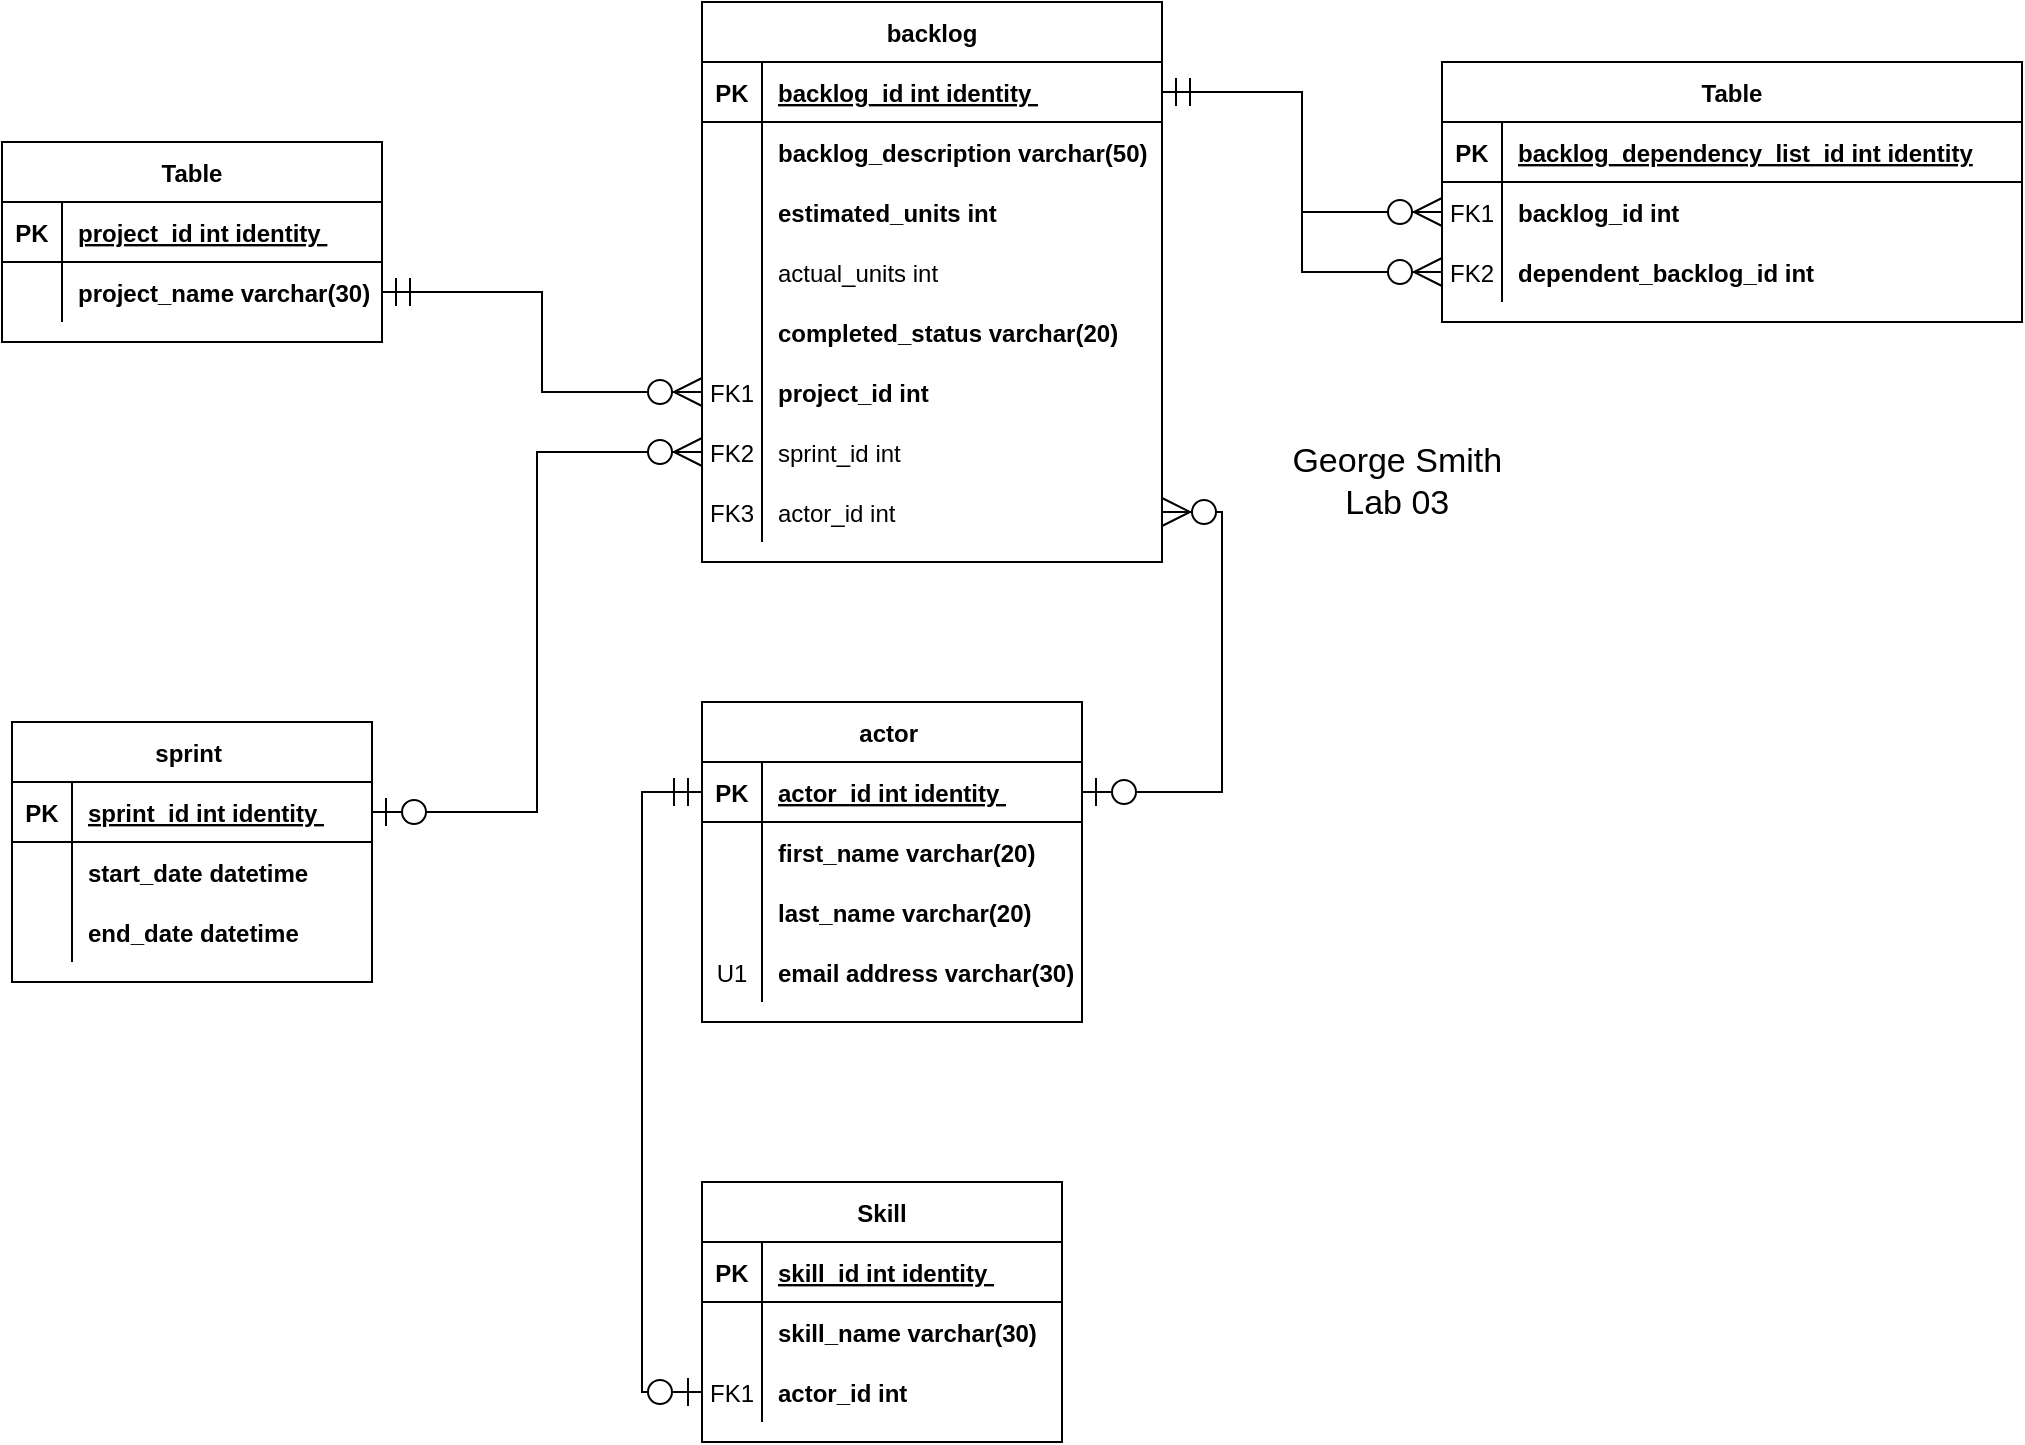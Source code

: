 <mxfile version="14.2.9" type="google"><diagram id="ZcfD6-S_rdda3pz01vPU" name="Page-1"><mxGraphModel dx="2062" dy="1122" grid="1" gridSize="10" guides="1" tooltips="1" connect="1" arrows="1" fold="1" page="1" pageScale="1" pageWidth="850" pageHeight="1100" math="0" shadow="0"><root><mxCell id="0"/><mxCell id="1" parent="0"/><mxCell id="IEmoN6UOLjcL2eTbqv5P-1" value="Table" style="shape=table;startSize=30;container=1;collapsible=1;childLayout=tableLayout;fixedRows=1;rowLines=0;fontStyle=1;align=center;resizeLast=1;" vertex="1" parent="1"><mxGeometry x="50" y="160" width="190" height="100" as="geometry"/></mxCell><mxCell id="IEmoN6UOLjcL2eTbqv5P-2" value="" style="shape=partialRectangle;collapsible=0;dropTarget=0;pointerEvents=0;fillColor=none;top=0;left=0;bottom=1;right=0;points=[[0,0.5],[1,0.5]];portConstraint=eastwest;" vertex="1" parent="IEmoN6UOLjcL2eTbqv5P-1"><mxGeometry y="30" width="190" height="30" as="geometry"/></mxCell><mxCell id="IEmoN6UOLjcL2eTbqv5P-3" value="PK" style="shape=partialRectangle;connectable=0;fillColor=none;top=0;left=0;bottom=0;right=0;fontStyle=1;overflow=hidden;" vertex="1" parent="IEmoN6UOLjcL2eTbqv5P-2"><mxGeometry width="30" height="30" as="geometry"/></mxCell><mxCell id="IEmoN6UOLjcL2eTbqv5P-4" value="project_id int identity " style="shape=partialRectangle;connectable=0;fillColor=none;top=0;left=0;bottom=0;right=0;align=left;spacingLeft=6;fontStyle=5;overflow=hidden;" vertex="1" parent="IEmoN6UOLjcL2eTbqv5P-2"><mxGeometry x="30" width="160" height="30" as="geometry"/></mxCell><mxCell id="IEmoN6UOLjcL2eTbqv5P-5" value="" style="shape=partialRectangle;collapsible=0;dropTarget=0;pointerEvents=0;fillColor=none;top=0;left=0;bottom=0;right=0;points=[[0,0.5],[1,0.5]];portConstraint=eastwest;" vertex="1" parent="IEmoN6UOLjcL2eTbqv5P-1"><mxGeometry y="60" width="190" height="30" as="geometry"/></mxCell><mxCell id="IEmoN6UOLjcL2eTbqv5P-6" value="" style="shape=partialRectangle;connectable=0;fillColor=none;top=0;left=0;bottom=0;right=0;editable=1;overflow=hidden;" vertex="1" parent="IEmoN6UOLjcL2eTbqv5P-5"><mxGeometry width="30" height="30" as="geometry"/></mxCell><mxCell id="IEmoN6UOLjcL2eTbqv5P-7" value="project_name varchar(30)" style="shape=partialRectangle;connectable=0;fillColor=none;top=0;left=0;bottom=0;right=0;align=left;spacingLeft=6;overflow=hidden;fontStyle=1" vertex="1" parent="IEmoN6UOLjcL2eTbqv5P-5"><mxGeometry x="30" width="160" height="30" as="geometry"/></mxCell><mxCell id="IEmoN6UOLjcL2eTbqv5P-14" value="backlog" style="shape=table;startSize=30;container=1;collapsible=1;childLayout=tableLayout;fixedRows=1;rowLines=0;fontStyle=1;align=center;resizeLast=1;" vertex="1" parent="1"><mxGeometry x="400" y="90" width="230" height="280" as="geometry"/></mxCell><mxCell id="IEmoN6UOLjcL2eTbqv5P-15" value="" style="shape=partialRectangle;collapsible=0;dropTarget=0;pointerEvents=0;fillColor=none;top=0;left=0;bottom=1;right=0;points=[[0,0.5],[1,0.5]];portConstraint=eastwest;" vertex="1" parent="IEmoN6UOLjcL2eTbqv5P-14"><mxGeometry y="30" width="230" height="30" as="geometry"/></mxCell><mxCell id="IEmoN6UOLjcL2eTbqv5P-16" value="PK" style="shape=partialRectangle;connectable=0;fillColor=none;top=0;left=0;bottom=0;right=0;fontStyle=1;overflow=hidden;" vertex="1" parent="IEmoN6UOLjcL2eTbqv5P-15"><mxGeometry width="30" height="30" as="geometry"/></mxCell><mxCell id="IEmoN6UOLjcL2eTbqv5P-17" value="backlog_id int identity " style="shape=partialRectangle;connectable=0;fillColor=none;top=0;left=0;bottom=0;right=0;align=left;spacingLeft=6;fontStyle=5;overflow=hidden;" vertex="1" parent="IEmoN6UOLjcL2eTbqv5P-15"><mxGeometry x="30" width="200" height="30" as="geometry"/></mxCell><mxCell id="IEmoN6UOLjcL2eTbqv5P-18" value="" style="shape=partialRectangle;collapsible=0;dropTarget=0;pointerEvents=0;fillColor=none;top=0;left=0;bottom=0;right=0;points=[[0,0.5],[1,0.5]];portConstraint=eastwest;" vertex="1" parent="IEmoN6UOLjcL2eTbqv5P-14"><mxGeometry y="60" width="230" height="30" as="geometry"/></mxCell><mxCell id="IEmoN6UOLjcL2eTbqv5P-19" value="" style="shape=partialRectangle;connectable=0;fillColor=none;top=0;left=0;bottom=0;right=0;editable=1;overflow=hidden;" vertex="1" parent="IEmoN6UOLjcL2eTbqv5P-18"><mxGeometry width="30" height="30" as="geometry"/></mxCell><mxCell id="IEmoN6UOLjcL2eTbqv5P-20" value="backlog_description varchar(50)" style="shape=partialRectangle;connectable=0;fillColor=none;top=0;left=0;bottom=0;right=0;align=left;spacingLeft=6;overflow=hidden;fontStyle=1" vertex="1" parent="IEmoN6UOLjcL2eTbqv5P-18"><mxGeometry x="30" width="200" height="30" as="geometry"/></mxCell><mxCell id="IEmoN6UOLjcL2eTbqv5P-21" value="" style="shape=partialRectangle;collapsible=0;dropTarget=0;pointerEvents=0;fillColor=none;top=0;left=0;bottom=0;right=0;points=[[0,0.5],[1,0.5]];portConstraint=eastwest;" vertex="1" parent="IEmoN6UOLjcL2eTbqv5P-14"><mxGeometry y="90" width="230" height="30" as="geometry"/></mxCell><mxCell id="IEmoN6UOLjcL2eTbqv5P-22" value="" style="shape=partialRectangle;connectable=0;fillColor=none;top=0;left=0;bottom=0;right=0;editable=1;overflow=hidden;" vertex="1" parent="IEmoN6UOLjcL2eTbqv5P-21"><mxGeometry width="30" height="30" as="geometry"/></mxCell><mxCell id="IEmoN6UOLjcL2eTbqv5P-23" value="estimated_units int " style="shape=partialRectangle;connectable=0;fillColor=none;top=0;left=0;bottom=0;right=0;align=left;spacingLeft=6;overflow=hidden;fontStyle=1" vertex="1" parent="IEmoN6UOLjcL2eTbqv5P-21"><mxGeometry x="30" width="200" height="30" as="geometry"/></mxCell><mxCell id="IEmoN6UOLjcL2eTbqv5P-24" value="" style="shape=partialRectangle;collapsible=0;dropTarget=0;pointerEvents=0;fillColor=none;top=0;left=0;bottom=0;right=0;points=[[0,0.5],[1,0.5]];portConstraint=eastwest;" vertex="1" parent="IEmoN6UOLjcL2eTbqv5P-14"><mxGeometry y="120" width="230" height="30" as="geometry"/></mxCell><mxCell id="IEmoN6UOLjcL2eTbqv5P-25" value="" style="shape=partialRectangle;connectable=0;fillColor=none;top=0;left=0;bottom=0;right=0;editable=1;overflow=hidden;" vertex="1" parent="IEmoN6UOLjcL2eTbqv5P-24"><mxGeometry width="30" height="30" as="geometry"/></mxCell><mxCell id="IEmoN6UOLjcL2eTbqv5P-26" value="actual_units int " style="shape=partialRectangle;connectable=0;fillColor=none;top=0;left=0;bottom=0;right=0;align=left;spacingLeft=6;overflow=hidden;" vertex="1" parent="IEmoN6UOLjcL2eTbqv5P-24"><mxGeometry x="30" width="200" height="30" as="geometry"/></mxCell><mxCell id="IEmoN6UOLjcL2eTbqv5P-27" value="" style="shape=partialRectangle;collapsible=0;dropTarget=0;pointerEvents=0;fillColor=none;top=0;left=0;bottom=0;right=0;points=[[0,0.5],[1,0.5]];portConstraint=eastwest;" vertex="1" parent="IEmoN6UOLjcL2eTbqv5P-14"><mxGeometry y="150" width="230" height="30" as="geometry"/></mxCell><mxCell id="IEmoN6UOLjcL2eTbqv5P-28" value="" style="shape=partialRectangle;connectable=0;fillColor=none;top=0;left=0;bottom=0;right=0;editable=1;overflow=hidden;" vertex="1" parent="IEmoN6UOLjcL2eTbqv5P-27"><mxGeometry width="30" height="30" as="geometry"/></mxCell><mxCell id="IEmoN6UOLjcL2eTbqv5P-29" value="completed_status varchar(20)" style="shape=partialRectangle;connectable=0;fillColor=none;top=0;left=0;bottom=0;right=0;align=left;spacingLeft=6;overflow=hidden;fontStyle=1" vertex="1" parent="IEmoN6UOLjcL2eTbqv5P-27"><mxGeometry x="30" width="200" height="30" as="geometry"/></mxCell><mxCell id="IEmoN6UOLjcL2eTbqv5P-30" value="" style="shape=partialRectangle;collapsible=0;dropTarget=0;pointerEvents=0;fillColor=none;top=0;left=0;bottom=0;right=0;points=[[0,0.5],[1,0.5]];portConstraint=eastwest;" vertex="1" parent="IEmoN6UOLjcL2eTbqv5P-14"><mxGeometry y="180" width="230" height="30" as="geometry"/></mxCell><mxCell id="IEmoN6UOLjcL2eTbqv5P-31" value="FK1" style="shape=partialRectangle;connectable=0;fillColor=none;top=0;left=0;bottom=0;right=0;editable=1;overflow=hidden;" vertex="1" parent="IEmoN6UOLjcL2eTbqv5P-30"><mxGeometry width="30" height="30" as="geometry"/></mxCell><mxCell id="IEmoN6UOLjcL2eTbqv5P-32" value="project_id int " style="shape=partialRectangle;connectable=0;fillColor=none;top=0;left=0;bottom=0;right=0;align=left;spacingLeft=6;overflow=hidden;fontStyle=1" vertex="1" parent="IEmoN6UOLjcL2eTbqv5P-30"><mxGeometry x="30" width="200" height="30" as="geometry"/></mxCell><mxCell id="IEmoN6UOLjcL2eTbqv5P-33" value="" style="shape=partialRectangle;collapsible=0;dropTarget=0;pointerEvents=0;fillColor=none;top=0;left=0;bottom=0;right=0;points=[[0,0.5],[1,0.5]];portConstraint=eastwest;" vertex="1" parent="IEmoN6UOLjcL2eTbqv5P-14"><mxGeometry y="210" width="230" height="30" as="geometry"/></mxCell><mxCell id="IEmoN6UOLjcL2eTbqv5P-34" value="FK2" style="shape=partialRectangle;connectable=0;fillColor=none;top=0;left=0;bottom=0;right=0;editable=1;overflow=hidden;" vertex="1" parent="IEmoN6UOLjcL2eTbqv5P-33"><mxGeometry width="30" height="30" as="geometry"/></mxCell><mxCell id="IEmoN6UOLjcL2eTbqv5P-35" value="sprint_id int " style="shape=partialRectangle;connectable=0;fillColor=none;top=0;left=0;bottom=0;right=0;align=left;spacingLeft=6;overflow=hidden;" vertex="1" parent="IEmoN6UOLjcL2eTbqv5P-33"><mxGeometry x="30" width="200" height="30" as="geometry"/></mxCell><mxCell id="IEmoN6UOLjcL2eTbqv5P-36" value="" style="shape=partialRectangle;collapsible=0;dropTarget=0;pointerEvents=0;fillColor=none;top=0;left=0;bottom=0;right=0;points=[[0,0.5],[1,0.5]];portConstraint=eastwest;" vertex="1" parent="IEmoN6UOLjcL2eTbqv5P-14"><mxGeometry y="240" width="230" height="30" as="geometry"/></mxCell><mxCell id="IEmoN6UOLjcL2eTbqv5P-37" value="FK3" style="shape=partialRectangle;connectable=0;fillColor=none;top=0;left=0;bottom=0;right=0;editable=1;overflow=hidden;" vertex="1" parent="IEmoN6UOLjcL2eTbqv5P-36"><mxGeometry width="30" height="30" as="geometry"/></mxCell><mxCell id="IEmoN6UOLjcL2eTbqv5P-38" value="actor_id int " style="shape=partialRectangle;connectable=0;fillColor=none;top=0;left=0;bottom=0;right=0;align=left;spacingLeft=6;overflow=hidden;" vertex="1" parent="IEmoN6UOLjcL2eTbqv5P-36"><mxGeometry x="30" width="200" height="30" as="geometry"/></mxCell><mxCell id="IEmoN6UOLjcL2eTbqv5P-39" value="Table" style="shape=table;startSize=30;container=1;collapsible=1;childLayout=tableLayout;fixedRows=1;rowLines=0;fontStyle=1;align=center;resizeLast=1;" vertex="1" parent="1"><mxGeometry x="770" y="120" width="290" height="130" as="geometry"/></mxCell><mxCell id="IEmoN6UOLjcL2eTbqv5P-40" value="" style="shape=partialRectangle;collapsible=0;dropTarget=0;pointerEvents=0;fillColor=none;top=0;left=0;bottom=1;right=0;points=[[0,0.5],[1,0.5]];portConstraint=eastwest;" vertex="1" parent="IEmoN6UOLjcL2eTbqv5P-39"><mxGeometry y="30" width="290" height="30" as="geometry"/></mxCell><mxCell id="IEmoN6UOLjcL2eTbqv5P-41" value="PK" style="shape=partialRectangle;connectable=0;fillColor=none;top=0;left=0;bottom=0;right=0;fontStyle=1;overflow=hidden;" vertex="1" parent="IEmoN6UOLjcL2eTbqv5P-40"><mxGeometry width="30" height="30" as="geometry"/></mxCell><mxCell id="IEmoN6UOLjcL2eTbqv5P-42" value="backlog_dependency_list_id int identity" style="shape=partialRectangle;connectable=0;fillColor=none;top=0;left=0;bottom=0;right=0;align=left;spacingLeft=6;fontStyle=5;overflow=hidden;" vertex="1" parent="IEmoN6UOLjcL2eTbqv5P-40"><mxGeometry x="30" width="260" height="30" as="geometry"/></mxCell><mxCell id="IEmoN6UOLjcL2eTbqv5P-43" value="" style="shape=partialRectangle;collapsible=0;dropTarget=0;pointerEvents=0;fillColor=none;top=0;left=0;bottom=0;right=0;points=[[0,0.5],[1,0.5]];portConstraint=eastwest;" vertex="1" parent="IEmoN6UOLjcL2eTbqv5P-39"><mxGeometry y="60" width="290" height="30" as="geometry"/></mxCell><mxCell id="IEmoN6UOLjcL2eTbqv5P-44" value="FK1" style="shape=partialRectangle;connectable=0;fillColor=none;top=0;left=0;bottom=0;right=0;editable=1;overflow=hidden;" vertex="1" parent="IEmoN6UOLjcL2eTbqv5P-43"><mxGeometry width="30" height="30" as="geometry"/></mxCell><mxCell id="IEmoN6UOLjcL2eTbqv5P-45" value="backlog_id int " style="shape=partialRectangle;connectable=0;fillColor=none;top=0;left=0;bottom=0;right=0;align=left;spacingLeft=6;overflow=hidden;fontStyle=1" vertex="1" parent="IEmoN6UOLjcL2eTbqv5P-43"><mxGeometry x="30" width="260" height="30" as="geometry"/></mxCell><mxCell id="IEmoN6UOLjcL2eTbqv5P-46" value="" style="shape=partialRectangle;collapsible=0;dropTarget=0;pointerEvents=0;fillColor=none;top=0;left=0;bottom=0;right=0;points=[[0,0.5],[1,0.5]];portConstraint=eastwest;" vertex="1" parent="IEmoN6UOLjcL2eTbqv5P-39"><mxGeometry y="90" width="290" height="30" as="geometry"/></mxCell><mxCell id="IEmoN6UOLjcL2eTbqv5P-47" value="FK2" style="shape=partialRectangle;connectable=0;fillColor=none;top=0;left=0;bottom=0;right=0;editable=1;overflow=hidden;" vertex="1" parent="IEmoN6UOLjcL2eTbqv5P-46"><mxGeometry width="30" height="30" as="geometry"/></mxCell><mxCell id="IEmoN6UOLjcL2eTbqv5P-48" value="dependent_backlog_id int " style="shape=partialRectangle;connectable=0;fillColor=none;top=0;left=0;bottom=0;right=0;align=left;spacingLeft=6;overflow=hidden;fontStyle=1" vertex="1" parent="IEmoN6UOLjcL2eTbqv5P-46"><mxGeometry x="30" width="260" height="30" as="geometry"/></mxCell><mxCell id="IEmoN6UOLjcL2eTbqv5P-52" value="actor " style="shape=table;startSize=30;container=1;collapsible=1;childLayout=tableLayout;fixedRows=1;rowLines=0;fontStyle=1;align=center;resizeLast=1;" vertex="1" parent="1"><mxGeometry x="400" y="440" width="190" height="160" as="geometry"/></mxCell><mxCell id="IEmoN6UOLjcL2eTbqv5P-53" value="" style="shape=partialRectangle;collapsible=0;dropTarget=0;pointerEvents=0;fillColor=none;top=0;left=0;bottom=1;right=0;points=[[0,0.5],[1,0.5]];portConstraint=eastwest;" vertex="1" parent="IEmoN6UOLjcL2eTbqv5P-52"><mxGeometry y="30" width="190" height="30" as="geometry"/></mxCell><mxCell id="IEmoN6UOLjcL2eTbqv5P-54" value="PK" style="shape=partialRectangle;connectable=0;fillColor=none;top=0;left=0;bottom=0;right=0;fontStyle=1;overflow=hidden;" vertex="1" parent="IEmoN6UOLjcL2eTbqv5P-53"><mxGeometry width="30" height="30" as="geometry"/></mxCell><mxCell id="IEmoN6UOLjcL2eTbqv5P-55" value="actor_id int identity " style="shape=partialRectangle;connectable=0;fillColor=none;top=0;left=0;bottom=0;right=0;align=left;spacingLeft=6;fontStyle=5;overflow=hidden;" vertex="1" parent="IEmoN6UOLjcL2eTbqv5P-53"><mxGeometry x="30" width="160" height="30" as="geometry"/></mxCell><mxCell id="IEmoN6UOLjcL2eTbqv5P-56" value="" style="shape=partialRectangle;collapsible=0;dropTarget=0;pointerEvents=0;fillColor=none;top=0;left=0;bottom=0;right=0;points=[[0,0.5],[1,0.5]];portConstraint=eastwest;" vertex="1" parent="IEmoN6UOLjcL2eTbqv5P-52"><mxGeometry y="60" width="190" height="30" as="geometry"/></mxCell><mxCell id="IEmoN6UOLjcL2eTbqv5P-57" value="" style="shape=partialRectangle;connectable=0;fillColor=none;top=0;left=0;bottom=0;right=0;editable=1;overflow=hidden;" vertex="1" parent="IEmoN6UOLjcL2eTbqv5P-56"><mxGeometry width="30" height="30" as="geometry"/></mxCell><mxCell id="IEmoN6UOLjcL2eTbqv5P-58" value="first_name varchar(20)" style="shape=partialRectangle;connectable=0;fillColor=none;top=0;left=0;bottom=0;right=0;align=left;spacingLeft=6;overflow=hidden;fontStyle=1" vertex="1" parent="IEmoN6UOLjcL2eTbqv5P-56"><mxGeometry x="30" width="160" height="30" as="geometry"/></mxCell><mxCell id="IEmoN6UOLjcL2eTbqv5P-59" value="" style="shape=partialRectangle;collapsible=0;dropTarget=0;pointerEvents=0;fillColor=none;top=0;left=0;bottom=0;right=0;points=[[0,0.5],[1,0.5]];portConstraint=eastwest;" vertex="1" parent="IEmoN6UOLjcL2eTbqv5P-52"><mxGeometry y="90" width="190" height="30" as="geometry"/></mxCell><mxCell id="IEmoN6UOLjcL2eTbqv5P-60" value="" style="shape=partialRectangle;connectable=0;fillColor=none;top=0;left=0;bottom=0;right=0;editable=1;overflow=hidden;" vertex="1" parent="IEmoN6UOLjcL2eTbqv5P-59"><mxGeometry width="30" height="30" as="geometry"/></mxCell><mxCell id="IEmoN6UOLjcL2eTbqv5P-61" value="last_name varchar(20)" style="shape=partialRectangle;connectable=0;fillColor=none;top=0;left=0;bottom=0;right=0;align=left;spacingLeft=6;overflow=hidden;fontStyle=1" vertex="1" parent="IEmoN6UOLjcL2eTbqv5P-59"><mxGeometry x="30" width="160" height="30" as="geometry"/></mxCell><mxCell id="IEmoN6UOLjcL2eTbqv5P-62" value="" style="shape=partialRectangle;collapsible=0;dropTarget=0;pointerEvents=0;fillColor=none;top=0;left=0;bottom=0;right=0;points=[[0,0.5],[1,0.5]];portConstraint=eastwest;" vertex="1" parent="IEmoN6UOLjcL2eTbqv5P-52"><mxGeometry y="120" width="190" height="30" as="geometry"/></mxCell><mxCell id="IEmoN6UOLjcL2eTbqv5P-63" value="U1" style="shape=partialRectangle;connectable=0;fillColor=none;top=0;left=0;bottom=0;right=0;editable=1;overflow=hidden;" vertex="1" parent="IEmoN6UOLjcL2eTbqv5P-62"><mxGeometry width="30" height="30" as="geometry"/></mxCell><mxCell id="IEmoN6UOLjcL2eTbqv5P-64" value="email address varchar(30)" style="shape=partialRectangle;connectable=0;fillColor=none;top=0;left=0;bottom=0;right=0;align=left;spacingLeft=6;overflow=hidden;fontStyle=1" vertex="1" parent="IEmoN6UOLjcL2eTbqv5P-62"><mxGeometry x="30" width="160" height="30" as="geometry"/></mxCell><mxCell id="IEmoN6UOLjcL2eTbqv5P-65" value="Skill" style="shape=table;startSize=30;container=1;collapsible=1;childLayout=tableLayout;fixedRows=1;rowLines=0;fontStyle=1;align=center;resizeLast=1;" vertex="1" parent="1"><mxGeometry x="400" y="680" width="180" height="130" as="geometry"/></mxCell><mxCell id="IEmoN6UOLjcL2eTbqv5P-66" value="" style="shape=partialRectangle;collapsible=0;dropTarget=0;pointerEvents=0;fillColor=none;top=0;left=0;bottom=1;right=0;points=[[0,0.5],[1,0.5]];portConstraint=eastwest;" vertex="1" parent="IEmoN6UOLjcL2eTbqv5P-65"><mxGeometry y="30" width="180" height="30" as="geometry"/></mxCell><mxCell id="IEmoN6UOLjcL2eTbqv5P-67" value="PK" style="shape=partialRectangle;connectable=0;fillColor=none;top=0;left=0;bottom=0;right=0;fontStyle=1;overflow=hidden;" vertex="1" parent="IEmoN6UOLjcL2eTbqv5P-66"><mxGeometry width="30" height="30" as="geometry"/></mxCell><mxCell id="IEmoN6UOLjcL2eTbqv5P-68" value="skill_id int identity " style="shape=partialRectangle;connectable=0;fillColor=none;top=0;left=0;bottom=0;right=0;align=left;spacingLeft=6;fontStyle=5;overflow=hidden;" vertex="1" parent="IEmoN6UOLjcL2eTbqv5P-66"><mxGeometry x="30" width="150" height="30" as="geometry"/></mxCell><mxCell id="IEmoN6UOLjcL2eTbqv5P-69" value="" style="shape=partialRectangle;collapsible=0;dropTarget=0;pointerEvents=0;fillColor=none;top=0;left=0;bottom=0;right=0;points=[[0,0.5],[1,0.5]];portConstraint=eastwest;" vertex="1" parent="IEmoN6UOLjcL2eTbqv5P-65"><mxGeometry y="60" width="180" height="30" as="geometry"/></mxCell><mxCell id="IEmoN6UOLjcL2eTbqv5P-70" value="" style="shape=partialRectangle;connectable=0;fillColor=none;top=0;left=0;bottom=0;right=0;editable=1;overflow=hidden;" vertex="1" parent="IEmoN6UOLjcL2eTbqv5P-69"><mxGeometry width="30" height="30" as="geometry"/></mxCell><mxCell id="IEmoN6UOLjcL2eTbqv5P-71" value="skill_name varchar(30)" style="shape=partialRectangle;connectable=0;fillColor=none;top=0;left=0;bottom=0;right=0;align=left;spacingLeft=6;overflow=hidden;fontStyle=1" vertex="1" parent="IEmoN6UOLjcL2eTbqv5P-69"><mxGeometry x="30" width="150" height="30" as="geometry"/></mxCell><mxCell id="IEmoN6UOLjcL2eTbqv5P-72" value="" style="shape=partialRectangle;collapsible=0;dropTarget=0;pointerEvents=0;fillColor=none;top=0;left=0;bottom=0;right=0;points=[[0,0.5],[1,0.5]];portConstraint=eastwest;" vertex="1" parent="IEmoN6UOLjcL2eTbqv5P-65"><mxGeometry y="90" width="180" height="30" as="geometry"/></mxCell><mxCell id="IEmoN6UOLjcL2eTbqv5P-73" value="FK1" style="shape=partialRectangle;connectable=0;fillColor=none;top=0;left=0;bottom=0;right=0;editable=1;overflow=hidden;" vertex="1" parent="IEmoN6UOLjcL2eTbqv5P-72"><mxGeometry width="30" height="30" as="geometry"/></mxCell><mxCell id="IEmoN6UOLjcL2eTbqv5P-74" value="actor_id int " style="shape=partialRectangle;connectable=0;fillColor=none;top=0;left=0;bottom=0;right=0;align=left;spacingLeft=6;overflow=hidden;fontStyle=1" vertex="1" parent="IEmoN6UOLjcL2eTbqv5P-72"><mxGeometry x="30" width="150" height="30" as="geometry"/></mxCell><mxCell id="IEmoN6UOLjcL2eTbqv5P-78" value="sprint " style="shape=table;startSize=30;container=1;collapsible=1;childLayout=tableLayout;fixedRows=1;rowLines=0;fontStyle=1;align=center;resizeLast=1;" vertex="1" parent="1"><mxGeometry x="55" y="450" width="180" height="130" as="geometry"/></mxCell><mxCell id="IEmoN6UOLjcL2eTbqv5P-79" value="" style="shape=partialRectangle;collapsible=0;dropTarget=0;pointerEvents=0;fillColor=none;top=0;left=0;bottom=1;right=0;points=[[0,0.5],[1,0.5]];portConstraint=eastwest;" vertex="1" parent="IEmoN6UOLjcL2eTbqv5P-78"><mxGeometry y="30" width="180" height="30" as="geometry"/></mxCell><mxCell id="IEmoN6UOLjcL2eTbqv5P-80" value="PK" style="shape=partialRectangle;connectable=0;fillColor=none;top=0;left=0;bottom=0;right=0;fontStyle=1;overflow=hidden;" vertex="1" parent="IEmoN6UOLjcL2eTbqv5P-79"><mxGeometry width="30" height="30" as="geometry"/></mxCell><mxCell id="IEmoN6UOLjcL2eTbqv5P-81" value="sprint_id int identity " style="shape=partialRectangle;connectable=0;fillColor=none;top=0;left=0;bottom=0;right=0;align=left;spacingLeft=6;fontStyle=5;overflow=hidden;" vertex="1" parent="IEmoN6UOLjcL2eTbqv5P-79"><mxGeometry x="30" width="150" height="30" as="geometry"/></mxCell><mxCell id="IEmoN6UOLjcL2eTbqv5P-82" value="" style="shape=partialRectangle;collapsible=0;dropTarget=0;pointerEvents=0;fillColor=none;top=0;left=0;bottom=0;right=0;points=[[0,0.5],[1,0.5]];portConstraint=eastwest;" vertex="1" parent="IEmoN6UOLjcL2eTbqv5P-78"><mxGeometry y="60" width="180" height="30" as="geometry"/></mxCell><mxCell id="IEmoN6UOLjcL2eTbqv5P-83" value="" style="shape=partialRectangle;connectable=0;fillColor=none;top=0;left=0;bottom=0;right=0;editable=1;overflow=hidden;" vertex="1" parent="IEmoN6UOLjcL2eTbqv5P-82"><mxGeometry width="30" height="30" as="geometry"/></mxCell><mxCell id="IEmoN6UOLjcL2eTbqv5P-84" value="start_date datetime " style="shape=partialRectangle;connectable=0;fillColor=none;top=0;left=0;bottom=0;right=0;align=left;spacingLeft=6;overflow=hidden;fontStyle=1" vertex="1" parent="IEmoN6UOLjcL2eTbqv5P-82"><mxGeometry x="30" width="150" height="30" as="geometry"/></mxCell><mxCell id="IEmoN6UOLjcL2eTbqv5P-85" value="" style="shape=partialRectangle;collapsible=0;dropTarget=0;pointerEvents=0;fillColor=none;top=0;left=0;bottom=0;right=0;points=[[0,0.5],[1,0.5]];portConstraint=eastwest;" vertex="1" parent="IEmoN6UOLjcL2eTbqv5P-78"><mxGeometry y="90" width="180" height="30" as="geometry"/></mxCell><mxCell id="IEmoN6UOLjcL2eTbqv5P-86" value="" style="shape=partialRectangle;connectable=0;fillColor=none;top=0;left=0;bottom=0;right=0;editable=1;overflow=hidden;" vertex="1" parent="IEmoN6UOLjcL2eTbqv5P-85"><mxGeometry width="30" height="30" as="geometry"/></mxCell><mxCell id="IEmoN6UOLjcL2eTbqv5P-87" value="end_date datetime " style="shape=partialRectangle;connectable=0;fillColor=none;top=0;left=0;bottom=0;right=0;align=left;spacingLeft=6;overflow=hidden;fontStyle=1" vertex="1" parent="IEmoN6UOLjcL2eTbqv5P-85"><mxGeometry x="30" width="150" height="30" as="geometry"/></mxCell><mxCell id="IEmoN6UOLjcL2eTbqv5P-91" style="edgeStyle=orthogonalEdgeStyle;rounded=0;orthogonalLoop=1;jettySize=auto;html=1;exitX=1;exitY=0.5;exitDx=0;exitDy=0;entryX=0;entryY=0.5;entryDx=0;entryDy=0;endSize=12;startSize=12;endArrow=ERzeroToMany;endFill=1;startArrow=ERmandOne;startFill=0;" edge="1" parent="1" source="IEmoN6UOLjcL2eTbqv5P-5" target="IEmoN6UOLjcL2eTbqv5P-30"><mxGeometry relative="1" as="geometry"/></mxCell><mxCell id="IEmoN6UOLjcL2eTbqv5P-92" style="edgeStyle=orthogonalEdgeStyle;rounded=0;orthogonalLoop=1;jettySize=auto;html=1;exitX=1;exitY=0.5;exitDx=0;exitDy=0;entryX=0;entryY=0.5;entryDx=0;entryDy=0;startArrow=ERzeroToOne;startFill=1;startSize=12;endArrow=ERzeroToMany;endFill=1;endSize=12;" edge="1" parent="1" source="IEmoN6UOLjcL2eTbqv5P-79" target="IEmoN6UOLjcL2eTbqv5P-33"><mxGeometry relative="1" as="geometry"/></mxCell><mxCell id="IEmoN6UOLjcL2eTbqv5P-93" style="edgeStyle=orthogonalEdgeStyle;rounded=0;orthogonalLoop=1;jettySize=auto;html=1;exitX=0;exitY=0.5;exitDx=0;exitDy=0;entryX=0;entryY=0.5;entryDx=0;entryDy=0;startArrow=ERzeroToOne;startFill=1;startSize=12;endArrow=ERmandOne;endFill=0;endSize=12;" edge="1" parent="1" source="IEmoN6UOLjcL2eTbqv5P-72" target="IEmoN6UOLjcL2eTbqv5P-53"><mxGeometry relative="1" as="geometry"/></mxCell><mxCell id="IEmoN6UOLjcL2eTbqv5P-94" style="edgeStyle=orthogonalEdgeStyle;rounded=0;orthogonalLoop=1;jettySize=auto;html=1;exitX=1;exitY=0.5;exitDx=0;exitDy=0;entryX=0;entryY=0.5;entryDx=0;entryDy=0;startArrow=ERmandOne;startFill=0;startSize=12;endArrow=ERzeroToMany;endFill=1;endSize=12;" edge="1" parent="1" source="IEmoN6UOLjcL2eTbqv5P-15" target="IEmoN6UOLjcL2eTbqv5P-43"><mxGeometry relative="1" as="geometry"/></mxCell><mxCell id="IEmoN6UOLjcL2eTbqv5P-95" style="edgeStyle=orthogonalEdgeStyle;rounded=0;orthogonalLoop=1;jettySize=auto;html=1;exitX=1;exitY=0.5;exitDx=0;exitDy=0;startArrow=ERmandOne;startFill=0;startSize=12;endArrow=ERzeroToMany;endFill=1;endSize=12;" edge="1" parent="1" source="IEmoN6UOLjcL2eTbqv5P-15" target="IEmoN6UOLjcL2eTbqv5P-46"><mxGeometry relative="1" as="geometry"/></mxCell><mxCell id="IEmoN6UOLjcL2eTbqv5P-97" style="edgeStyle=orthogonalEdgeStyle;rounded=0;orthogonalLoop=1;jettySize=auto;html=1;exitX=1;exitY=0.5;exitDx=0;exitDy=0;entryX=1;entryY=0.5;entryDx=0;entryDy=0;startArrow=ERzeroToOne;startFill=1;startSize=12;endArrow=ERzeroToMany;endFill=1;endSize=12;" edge="1" parent="1" source="IEmoN6UOLjcL2eTbqv5P-53" target="IEmoN6UOLjcL2eTbqv5P-36"><mxGeometry relative="1" as="geometry"/></mxCell><mxCell id="IEmoN6UOLjcL2eTbqv5P-98" value="&lt;font style=&quot;font-size: 17px&quot;&gt;George Smith&amp;nbsp;&lt;br&gt;Lab 03&amp;nbsp;&lt;br&gt;&lt;/font&gt;" style="text;html=1;strokeColor=none;fillColor=none;align=center;verticalAlign=middle;whiteSpace=wrap;rounded=0;" vertex="1" parent="1"><mxGeometry x="670" y="310" width="160" height="40" as="geometry"/></mxCell></root></mxGraphModel></diagram></mxfile>